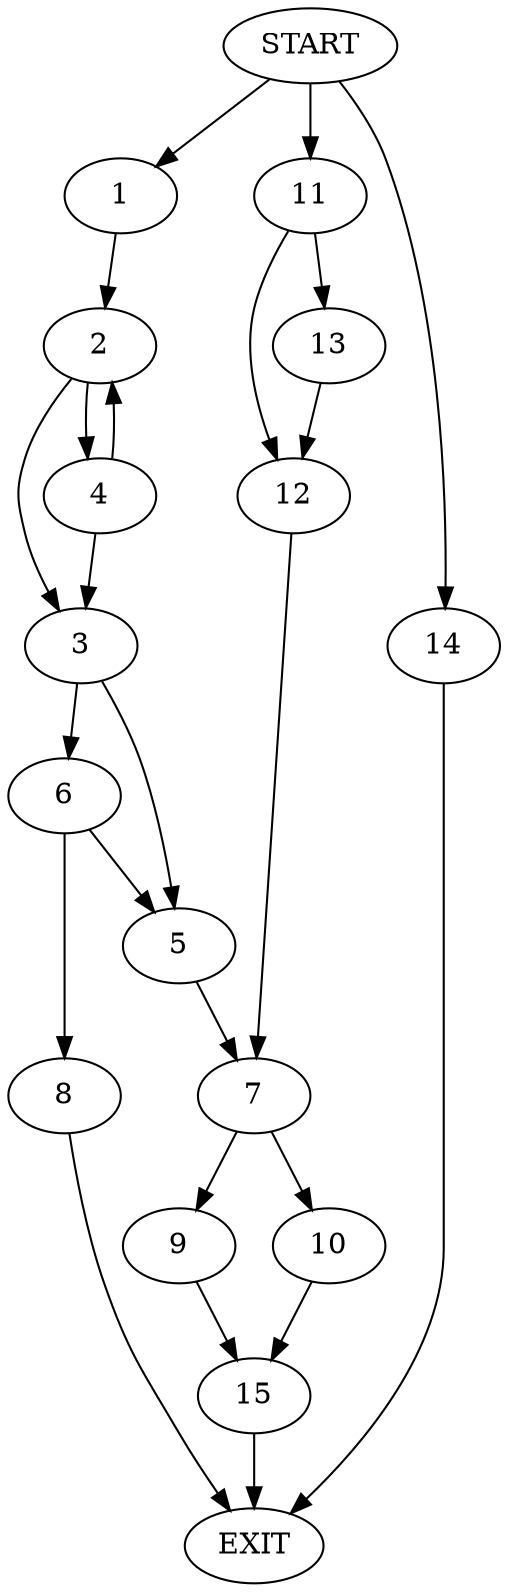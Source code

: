 digraph {
0 [label="START"]
16 [label="EXIT"]
0 -> 1
1 -> 2
2 -> 3
2 -> 4
3 -> 5
3 -> 6
4 -> 3
4 -> 2
5 -> 7
6 -> 8
6 -> 5
8 -> 16
7 -> 9
7 -> 10
0 -> 11
11 -> 12
11 -> 13
12 -> 7
13 -> 12
0 -> 14
14 -> 16
9 -> 15
10 -> 15
15 -> 16
}

